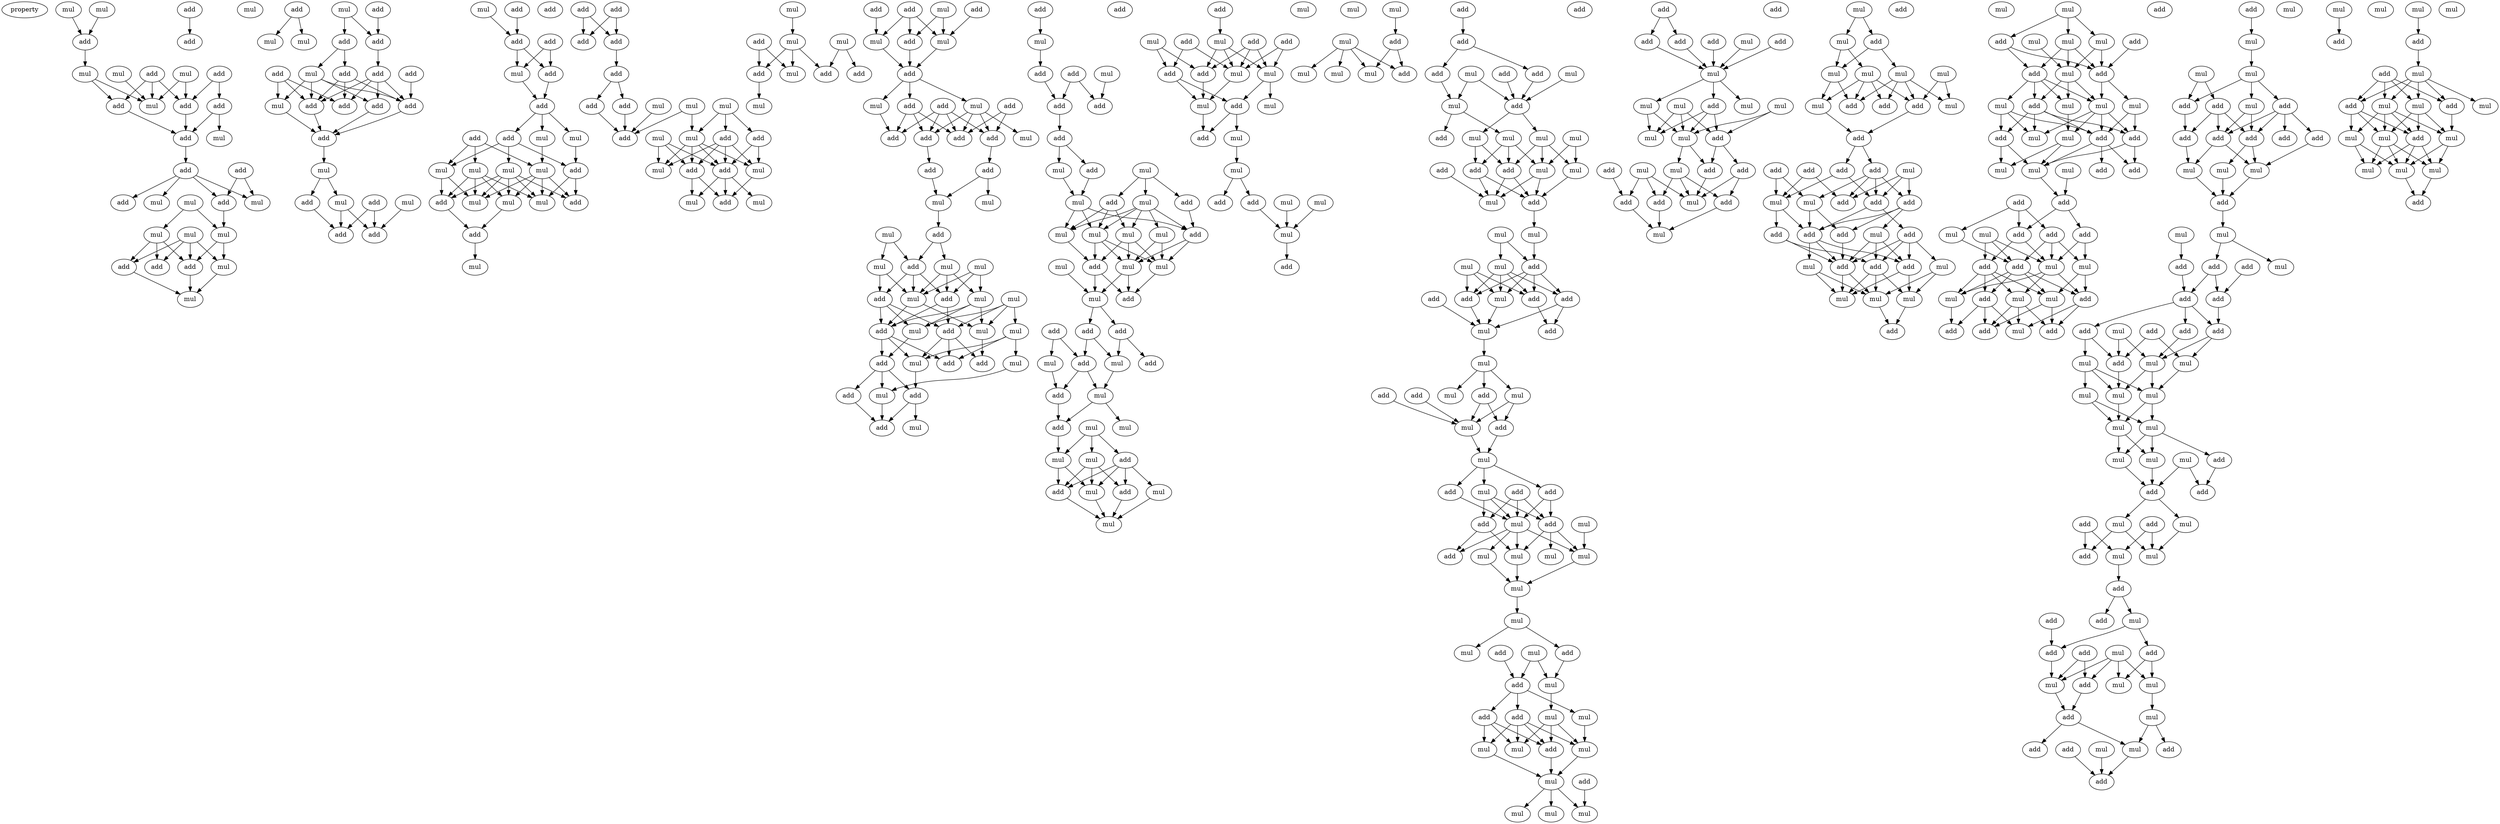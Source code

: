 digraph {
    node [fontcolor=black]
    property [mul=2,lf=1.7]
    0 [ label = mul ];
    1 [ label = mul ];
    2 [ label = add ];
    3 [ label = add ];
    4 [ label = mul ];
    5 [ label = mul ];
    6 [ label = add ];
    7 [ label = mul ];
    8 [ label = add ];
    9 [ label = add ];
    10 [ label = mul ];
    11 [ label = add ];
    12 [ label = add ];
    13 [ label = mul ];
    14 [ label = add ];
    15 [ label = add ];
    16 [ label = mul ];
    17 [ label = mul ];
    18 [ label = add ];
    19 [ label = add ];
    20 [ label = mul ];
    21 [ label = mul ];
    22 [ label = mul ];
    23 [ label = mul ];
    24 [ label = add ];
    25 [ label = add ];
    26 [ label = add ];
    27 [ label = mul ];
    28 [ label = mul ];
    29 [ label = add ];
    30 [ label = mul ];
    31 [ label = add ];
    32 [ label = add ];
    33 [ label = mul ];
    34 [ label = mul ];
    35 [ label = add ];
    36 [ label = mul ];
    37 [ label = add ];
    38 [ label = add ];
    39 [ label = add ];
    40 [ label = add ];
    41 [ label = mul ];
    42 [ label = add ];
    43 [ label = add ];
    44 [ label = mul ];
    45 [ label = add ];
    46 [ label = add ];
    47 [ label = add ];
    48 [ label = add ];
    49 [ label = add ];
    50 [ label = mul ];
    51 [ label = add ];
    52 [ label = mul ];
    53 [ label = add ];
    54 [ label = mul ];
    55 [ label = add ];
    56 [ label = add ];
    57 [ label = mul ];
    58 [ label = add ];
    59 [ label = add ];
    60 [ label = add ];
    61 [ label = add ];
    62 [ label = mul ];
    63 [ label = add ];
    64 [ label = add ];
    65 [ label = mul ];
    66 [ label = add ];
    67 [ label = mul ];
    68 [ label = add ];
    69 [ label = mul ];
    70 [ label = mul ];
    71 [ label = mul ];
    72 [ label = mul ];
    73 [ label = add ];
    74 [ label = add ];
    75 [ label = mul ];
    76 [ label = mul ];
    77 [ label = mul ];
    78 [ label = add ];
    79 [ label = add ];
    80 [ label = add ];
    81 [ label = add ];
    82 [ label = mul ];
    83 [ label = add ];
    84 [ label = add ];
    85 [ label = add ];
    86 [ label = add ];
    87 [ label = mul ];
    88 [ label = add ];
    89 [ label = mul ];
    90 [ label = mul ];
    91 [ label = add ];
    92 [ label = mul ];
    93 [ label = add ];
    94 [ label = add ];
    95 [ label = mul ];
    96 [ label = add ];
    97 [ label = mul ];
    98 [ label = add ];
    99 [ label = mul ];
    100 [ label = mul ];
    101 [ label = add ];
    102 [ label = mul ];
    103 [ label = mul ];
    104 [ label = add ];
    105 [ label = mul ];
    106 [ label = mul ];
    107 [ label = add ];
    108 [ label = add ];
    109 [ label = add ];
    110 [ label = mul ];
    111 [ label = mul ];
    112 [ label = add ];
    113 [ label = add ];
    114 [ label = mul ];
    115 [ label = add ];
    116 [ label = mul ];
    117 [ label = mul ];
    118 [ label = add ];
    119 [ label = add ];
    120 [ label = add ];
    121 [ label = mul ];
    122 [ label = add ];
    123 [ label = add ];
    124 [ label = mul ];
    125 [ label = add ];
    126 [ label = add ];
    127 [ label = add ];
    128 [ label = add ];
    129 [ label = mul ];
    130 [ label = add ];
    131 [ label = add ];
    132 [ label = mul ];
    133 [ label = mul ];
    134 [ label = add ];
    135 [ label = mul ];
    136 [ label = add ];
    137 [ label = mul ];
    138 [ label = mul ];
    139 [ label = mul ];
    140 [ label = mul ];
    141 [ label = add ];
    142 [ label = add ];
    143 [ label = mul ];
    144 [ label = mul ];
    145 [ label = mul ];
    146 [ label = mul ];
    147 [ label = mul ];
    148 [ label = add ];
    149 [ label = add ];
    150 [ label = add ];
    151 [ label = add ];
    152 [ label = add ];
    153 [ label = mul ];
    154 [ label = mul ];
    155 [ label = add ];
    156 [ label = mul ];
    157 [ label = add ];
    158 [ label = mul ];
    159 [ label = add ];
    160 [ label = add ];
    161 [ label = mul ];
    162 [ label = add ];
    163 [ label = mul ];
    164 [ label = add ];
    165 [ label = add ];
    166 [ label = add ];
    167 [ label = add ];
    168 [ label = add ];
    169 [ label = mul ];
    170 [ label = mul ];
    171 [ label = mul ];
    172 [ label = add ];
    173 [ label = mul ];
    174 [ label = add ];
    175 [ label = mul ];
    176 [ label = mul ];
    177 [ label = mul ];
    178 [ label = add ];
    179 [ label = mul ];
    180 [ label = mul ];
    181 [ label = add ];
    182 [ label = mul ];
    183 [ label = mul ];
    184 [ label = mul ];
    185 [ label = add ];
    186 [ label = add ];
    187 [ label = add ];
    188 [ label = add ];
    189 [ label = add ];
    190 [ label = add ];
    191 [ label = mul ];
    192 [ label = add ];
    193 [ label = mul ];
    194 [ label = add ];
    195 [ label = mul ];
    196 [ label = add ];
    197 [ label = mul ];
    198 [ label = mul ];
    199 [ label = add ];
    200 [ label = mul ];
    201 [ label = mul ];
    202 [ label = mul ];
    203 [ label = mul ];
    204 [ label = add ];
    205 [ label = add ];
    206 [ label = mul ];
    207 [ label = add ];
    208 [ label = mul ];
    209 [ label = add ];
    210 [ label = mul ];
    211 [ label = add ];
    212 [ label = add ];
    213 [ label = mul ];
    214 [ label = add ];
    215 [ label = add ];
    216 [ label = mul ];
    217 [ label = mul ];
    218 [ label = mul ];
    219 [ label = add ];
    220 [ label = mul ];
    221 [ label = mul ];
    222 [ label = add ];
    223 [ label = mul ];
    224 [ label = mul ];
    225 [ label = mul ];
    226 [ label = add ];
    227 [ label = mul ];
    228 [ label = add ];
    229 [ label = mul ];
    230 [ label = add ];
    231 [ label = mul ];
    232 [ label = mul ];
    233 [ label = add ];
    234 [ label = mul ];
    235 [ label = add ];
    236 [ label = mul ];
    237 [ label = mul ];
    238 [ label = add ];
    239 [ label = add ];
    240 [ label = add ];
    241 [ label = add ];
    242 [ label = mul ];
    243 [ label = mul ];
    244 [ label = add ];
    245 [ label = mul ];
    246 [ label = add ];
    247 [ label = mul ];
    248 [ label = add ];
    249 [ label = mul ];
    250 [ label = mul ];
    251 [ label = mul ];
    252 [ label = add ];
    253 [ label = add ];
    254 [ label = mul ];
    255 [ label = mul ];
    256 [ label = add ];
    257 [ label = add ];
    258 [ label = mul ];
    259 [ label = mul ];
    260 [ label = mul ];
    261 [ label = mul ];
    262 [ label = mul ];
    263 [ label = add ];
    264 [ label = add ];
    265 [ label = mul ];
    266 [ label = add ];
    267 [ label = add ];
    268 [ label = add ];
    269 [ label = mul ];
    270 [ label = add ];
    271 [ label = mul ];
    272 [ label = mul ];
    273 [ label = mul ];
    274 [ label = add ];
    275 [ label = add ];
    276 [ label = add ];
    277 [ label = mul ];
    278 [ label = add ];
    279 [ label = mul ];
    280 [ label = add ];
    281 [ label = mul ];
    282 [ label = add ];
    283 [ label = add ];
    284 [ label = mul ];
    285 [ label = add ];
    286 [ label = mul ];
    287 [ label = add ];
    288 [ label = add ];
    289 [ label = mul ];
    290 [ label = mul ];
    291 [ label = mul ];
    292 [ label = mul ];
    293 [ label = mul ];
    294 [ label = mul ];
    295 [ label = mul ];
    296 [ label = mul ];
    297 [ label = add ];
    298 [ label = add ];
    299 [ label = mul ];
    300 [ label = add ];
    301 [ label = add ];
    302 [ label = mul ];
    303 [ label = add ];
    304 [ label = mul ];
    305 [ label = mul ];
    306 [ label = mul ];
    307 [ label = mul ];
    308 [ label = add ];
    309 [ label = mul ];
    310 [ label = add ];
    311 [ label = mul ];
    312 [ label = mul ];
    313 [ label = mul ];
    314 [ label = add ];
    315 [ label = add ];
    316 [ label = add ];
    317 [ label = add ];
    318 [ label = add ];
    319 [ label = mul ];
    320 [ label = add ];
    321 [ label = mul ];
    322 [ label = mul ];
    323 [ label = mul ];
    324 [ label = add ];
    325 [ label = mul ];
    326 [ label = mul ];
    327 [ label = add ];
    328 [ label = mul ];
    329 [ label = mul ];
    330 [ label = add ];
    331 [ label = add ];
    332 [ label = add ];
    333 [ label = mul ];
    334 [ label = mul ];
    335 [ label = mul ];
    336 [ label = add ];
    337 [ label = add ];
    338 [ label = add ];
    339 [ label = mul ];
    340 [ label = add ];
    341 [ label = mul ];
    342 [ label = mul ];
    343 [ label = add ];
    344 [ label = mul ];
    345 [ label = mul ];
    346 [ label = mul ];
    347 [ label = mul ];
    348 [ label = mul ];
    349 [ label = add ];
    350 [ label = add ];
    351 [ label = add ];
    352 [ label = mul ];
    353 [ label = add ];
    354 [ label = add ];
    355 [ label = add ];
    356 [ label = add ];
    357 [ label = add ];
    358 [ label = mul ];
    359 [ label = add ];
    360 [ label = add ];
    361 [ label = mul ];
    362 [ label = add ];
    363 [ label = mul ];
    364 [ label = add ];
    365 [ label = add ];
    366 [ label = add ];
    367 [ label = mul ];
    368 [ label = add ];
    369 [ label = add ];
    370 [ label = add ];
    371 [ label = add ];
    372 [ label = mul ];
    373 [ label = mul ];
    374 [ label = mul ];
    375 [ label = mul ];
    376 [ label = mul ];
    377 [ label = add ];
    378 [ label = add ];
    379 [ label = mul ];
    380 [ label = mul ];
    381 [ label = mul ];
    382 [ label = mul ];
    383 [ label = add ];
    384 [ label = mul ];
    385 [ label = add ];
    386 [ label = mul ];
    387 [ label = add ];
    388 [ label = add ];
    389 [ label = mul ];
    390 [ label = mul ];
    391 [ label = mul ];
    392 [ label = mul ];
    393 [ label = add ];
    394 [ label = mul ];
    395 [ label = mul ];
    396 [ label = add ];
    397 [ label = add ];
    398 [ label = add ];
    399 [ label = mul ];
    400 [ label = mul ];
    401 [ label = add ];
    402 [ label = add ];
    403 [ label = mul ];
    404 [ label = add ];
    405 [ label = add ];
    406 [ label = mul ];
    407 [ label = add ];
    408 [ label = add ];
    409 [ label = mul ];
    410 [ label = add ];
    411 [ label = add ];
    412 [ label = mul ];
    413 [ label = mul ];
    414 [ label = add ];
    415 [ label = mul ];
    416 [ label = add ];
    417 [ label = mul ];
    418 [ label = mul ];
    419 [ label = add ];
    420 [ label = mul ];
    421 [ label = add ];
    422 [ label = add ];
    423 [ label = add ];
    424 [ label = add ];
    425 [ label = add ];
    426 [ label = mul ];
    427 [ label = mul ];
    428 [ label = mul ];
    429 [ label = mul ];
    430 [ label = add ];
    431 [ label = add ];
    432 [ label = add ];
    433 [ label = add ];
    434 [ label = add ];
    435 [ label = add ];
    436 [ label = add ];
    437 [ label = add ];
    438 [ label = mul ];
    439 [ label = mul ];
    440 [ label = mul ];
    441 [ label = add ];
    442 [ label = mul ];
    443 [ label = mul ];
    444 [ label = add ];
    445 [ label = add ];
    446 [ label = mul ];
    447 [ label = mul ];
    448 [ label = add ];
    449 [ label = add ];
    450 [ label = add ];
    451 [ label = add ];
    452 [ label = add ];
    453 [ label = add ];
    454 [ label = add ];
    455 [ label = mul ];
    456 [ label = mul ];
    457 [ label = mul ];
    458 [ label = add ];
    459 [ label = mul ];
    460 [ label = mul ];
    461 [ label = mul ];
    462 [ label = mul ];
    463 [ label = mul ];
    464 [ label = mul ];
    465 [ label = mul ];
    466 [ label = add ];
    467 [ label = mul ];
    468 [ label = mul ];
    469 [ label = add ];
    470 [ label = add ];
    471 [ label = mul ];
    472 [ label = add ];
    473 [ label = mul ];
    474 [ label = add ];
    475 [ label = mul ];
    476 [ label = add ];
    477 [ label = mul ];
    478 [ label = add ];
    479 [ label = mul ];
    480 [ label = add ];
    481 [ label = add ];
    482 [ label = add ];
    483 [ label = mul ];
    484 [ label = add ];
    485 [ label = add ];
    486 [ label = mul ];
    487 [ label = mul ];
    488 [ label = mul ];
    489 [ label = add ];
    490 [ label = add ];
    491 [ label = mul ];
    492 [ label = mul ];
    493 [ label = add ];
    494 [ label = add ];
    495 [ label = add ];
    496 [ label = mul ];
    497 [ label = add ];
    498 [ label = mul ];
    499 [ label = mul ];
    500 [ label = mul ];
    501 [ label = add ];
    502 [ label = mul ];
    503 [ label = add ];
    504 [ label = mul ];
    505 [ label = add ];
    506 [ label = mul ];
    507 [ label = mul ];
    508 [ label = add ];
    509 [ label = mul ];
    510 [ label = add ];
    511 [ label = add ];
    512 [ label = mul ];
    513 [ label = mul ];
    514 [ label = mul ];
    515 [ label = mul ];
    516 [ label = mul ];
    517 [ label = mul ];
    518 [ label = add ];
    0 -> 2 [ name = 0 ];
    1 -> 2 [ name = 1 ];
    2 -> 7 [ name = 2 ];
    3 -> 9 [ name = 3 ];
    3 -> 10 [ name = 4 ];
    3 -> 11 [ name = 5 ];
    4 -> 10 [ name = 6 ];
    5 -> 9 [ name = 7 ];
    5 -> 10 [ name = 8 ];
    6 -> 8 [ name = 9 ];
    6 -> 9 [ name = 10 ];
    7 -> 10 [ name = 11 ];
    7 -> 11 [ name = 12 ];
    8 -> 12 [ name = 13 ];
    8 -> 13 [ name = 14 ];
    9 -> 12 [ name = 15 ];
    11 -> 12 [ name = 16 ];
    12 -> 14 [ name = 17 ];
    14 -> 16 [ name = 18 ];
    14 -> 17 [ name = 19 ];
    14 -> 18 [ name = 20 ];
    14 -> 19 [ name = 21 ];
    15 -> 17 [ name = 22 ];
    15 -> 19 [ name = 23 ];
    19 -> 21 [ name = 24 ];
    20 -> 21 [ name = 25 ];
    20 -> 23 [ name = 26 ];
    21 -> 25 [ name = 27 ];
    21 -> 27 [ name = 28 ];
    22 -> 24 [ name = 29 ];
    22 -> 25 [ name = 30 ];
    22 -> 26 [ name = 31 ];
    22 -> 27 [ name = 32 ];
    23 -> 24 [ name = 33 ];
    23 -> 25 [ name = 34 ];
    23 -> 26 [ name = 35 ];
    25 -> 28 [ name = 36 ];
    26 -> 28 [ name = 37 ];
    27 -> 28 [ name = 38 ];
    29 -> 31 [ name = 39 ];
    32 -> 33 [ name = 40 ];
    32 -> 34 [ name = 41 ];
    35 -> 37 [ name = 42 ];
    36 -> 37 [ name = 43 ];
    36 -> 38 [ name = 44 ];
    37 -> 42 [ name = 45 ];
    38 -> 40 [ name = 46 ];
    38 -> 41 [ name = 47 ];
    39 -> 44 [ name = 48 ];
    39 -> 45 [ name = 49 ];
    39 -> 48 [ name = 50 ];
    40 -> 45 [ name = 51 ];
    40 -> 46 [ name = 52 ];
    40 -> 48 [ name = 53 ];
    41 -> 44 [ name = 54 ];
    41 -> 45 [ name = 55 ];
    41 -> 46 [ name = 56 ];
    41 -> 47 [ name = 57 ];
    42 -> 45 [ name = 58 ];
    42 -> 46 [ name = 59 ];
    42 -> 47 [ name = 60 ];
    42 -> 48 [ name = 61 ];
    43 -> 46 [ name = 62 ];
    44 -> 49 [ name = 63 ];
    45 -> 49 [ name = 64 ];
    46 -> 49 [ name = 65 ];
    47 -> 49 [ name = 66 ];
    49 -> 50 [ name = 67 ];
    50 -> 51 [ name = 68 ];
    50 -> 52 [ name = 69 ];
    51 -> 55 [ name = 70 ];
    52 -> 55 [ name = 71 ];
    52 -> 56 [ name = 72 ];
    53 -> 55 [ name = 73 ];
    53 -> 56 [ name = 74 ];
    54 -> 56 [ name = 75 ];
    57 -> 60 [ name = 76 ];
    58 -> 60 [ name = 77 ];
    59 -> 61 [ name = 78 ];
    59 -> 62 [ name = 79 ];
    60 -> 61 [ name = 80 ];
    60 -> 62 [ name = 81 ];
    61 -> 64 [ name = 82 ];
    62 -> 64 [ name = 83 ];
    64 -> 65 [ name = 84 ];
    64 -> 67 [ name = 85 ];
    64 -> 68 [ name = 86 ];
    65 -> 73 [ name = 87 ];
    66 -> 69 [ name = 88 ];
    66 -> 70 [ name = 89 ];
    66 -> 71 [ name = 90 ];
    67 -> 69 [ name = 91 ];
    68 -> 70 [ name = 92 ];
    68 -> 72 [ name = 93 ];
    68 -> 73 [ name = 94 ];
    69 -> 75 [ name = 95 ];
    69 -> 76 [ name = 96 ];
    69 -> 77 [ name = 97 ];
    69 -> 78 [ name = 98 ];
    70 -> 74 [ name = 99 ];
    70 -> 76 [ name = 100 ];
    71 -> 74 [ name = 101 ];
    71 -> 75 [ name = 102 ];
    71 -> 76 [ name = 103 ];
    71 -> 77 [ name = 104 ];
    72 -> 74 [ name = 105 ];
    72 -> 75 [ name = 106 ];
    72 -> 76 [ name = 107 ];
    72 -> 77 [ name = 108 ];
    72 -> 78 [ name = 109 ];
    73 -> 75 [ name = 110 ];
    73 -> 78 [ name = 111 ];
    74 -> 79 [ name = 112 ];
    77 -> 79 [ name = 113 ];
    79 -> 82 [ name = 114 ];
    80 -> 83 [ name = 115 ];
    80 -> 84 [ name = 116 ];
    81 -> 83 [ name = 117 ];
    81 -> 84 [ name = 118 ];
    84 -> 85 [ name = 119 ];
    85 -> 86 [ name = 120 ];
    85 -> 88 [ name = 121 ];
    86 -> 91 [ name = 122 ];
    87 -> 93 [ name = 123 ];
    87 -> 94 [ name = 124 ];
    87 -> 95 [ name = 125 ];
    88 -> 91 [ name = 126 ];
    89 -> 91 [ name = 127 ];
    89 -> 95 [ name = 128 ];
    90 -> 91 [ name = 129 ];
    92 -> 96 [ name = 130 ];
    92 -> 97 [ name = 131 ];
    92 -> 98 [ name = 132 ];
    93 -> 96 [ name = 133 ];
    93 -> 97 [ name = 134 ];
    93 -> 98 [ name = 135 ];
    93 -> 99 [ name = 136 ];
    94 -> 96 [ name = 137 ];
    94 -> 99 [ name = 138 ];
    95 -> 96 [ name = 139 ];
    95 -> 97 [ name = 140 ];
    95 -> 98 [ name = 141 ];
    95 -> 99 [ name = 142 ];
    96 -> 100 [ name = 143 ];
    96 -> 101 [ name = 144 ];
    96 -> 102 [ name = 145 ];
    98 -> 101 [ name = 146 ];
    98 -> 102 [ name = 147 ];
    99 -> 101 [ name = 148 ];
    103 -> 105 [ name = 149 ];
    104 -> 107 [ name = 150 ];
    104 -> 110 [ name = 151 ];
    105 -> 107 [ name = 152 ];
    105 -> 109 [ name = 153 ];
    105 -> 110 [ name = 154 ];
    106 -> 108 [ name = 155 ];
    106 -> 109 [ name = 156 ];
    107 -> 111 [ name = 157 ];
    112 -> 116 [ name = 158 ];
    112 -> 117 [ name = 159 ];
    112 -> 118 [ name = 160 ];
    113 -> 116 [ name = 161 ];
    114 -> 117 [ name = 162 ];
    114 -> 118 [ name = 163 ];
    115 -> 117 [ name = 164 ];
    116 -> 119 [ name = 165 ];
    117 -> 119 [ name = 166 ];
    118 -> 119 [ name = 167 ];
    119 -> 121 [ name = 168 ];
    119 -> 123 [ name = 169 ];
    119 -> 124 [ name = 170 ];
    120 -> 125 [ name = 171 ];
    120 -> 128 [ name = 172 ];
    121 -> 126 [ name = 173 ];
    122 -> 125 [ name = 174 ];
    122 -> 126 [ name = 175 ];
    122 -> 127 [ name = 176 ];
    122 -> 128 [ name = 177 ];
    123 -> 125 [ name = 178 ];
    123 -> 126 [ name = 179 ];
    123 -> 127 [ name = 180 ];
    124 -> 125 [ name = 181 ];
    124 -> 127 [ name = 182 ];
    124 -> 128 [ name = 183 ];
    124 -> 129 [ name = 184 ];
    127 -> 130 [ name = 185 ];
    128 -> 131 [ name = 186 ];
    130 -> 133 [ name = 187 ];
    131 -> 132 [ name = 188 ];
    131 -> 133 [ name = 189 ];
    133 -> 134 [ name = 190 ];
    134 -> 136 [ name = 191 ];
    134 -> 138 [ name = 192 ];
    135 -> 136 [ name = 193 ];
    135 -> 139 [ name = 194 ];
    136 -> 141 [ name = 195 ];
    136 -> 142 [ name = 196 ];
    136 -> 144 [ name = 197 ];
    137 -> 140 [ name = 198 ];
    137 -> 141 [ name = 199 ];
    137 -> 144 [ name = 200 ];
    138 -> 140 [ name = 201 ];
    138 -> 141 [ name = 202 ];
    138 -> 144 [ name = 203 ];
    139 -> 142 [ name = 204 ];
    139 -> 144 [ name = 205 ];
    140 -> 145 [ name = 206 ];
    140 -> 147 [ name = 207 ];
    140 -> 149 [ name = 208 ];
    141 -> 148 [ name = 209 ];
    141 -> 149 [ name = 210 ];
    142 -> 145 [ name = 211 ];
    142 -> 148 [ name = 212 ];
    142 -> 149 [ name = 213 ];
    143 -> 145 [ name = 214 ];
    143 -> 146 [ name = 215 ];
    143 -> 147 [ name = 216 ];
    143 -> 148 [ name = 217 ];
    144 -> 147 [ name = 218 ];
    144 -> 149 [ name = 219 ];
    145 -> 150 [ name = 220 ];
    146 -> 151 [ name = 221 ];
    146 -> 153 [ name = 222 ];
    146 -> 154 [ name = 223 ];
    147 -> 152 [ name = 224 ];
    148 -> 151 [ name = 225 ];
    148 -> 152 [ name = 226 ];
    148 -> 154 [ name = 227 ];
    149 -> 150 [ name = 228 ];
    149 -> 151 [ name = 229 ];
    149 -> 154 [ name = 230 ];
    150 -> 155 [ name = 231 ];
    150 -> 156 [ name = 232 ];
    150 -> 157 [ name = 233 ];
    153 -> 156 [ name = 234 ];
    154 -> 155 [ name = 235 ];
    155 -> 158 [ name = 236 ];
    155 -> 159 [ name = 237 ];
    156 -> 159 [ name = 238 ];
    157 -> 159 [ name = 239 ];
    160 -> 161 [ name = 240 ];
    161 -> 164 [ name = 241 ];
    162 -> 165 [ name = 242 ];
    162 -> 166 [ name = 243 ];
    163 -> 165 [ name = 244 ];
    164 -> 166 [ name = 245 ];
    166 -> 167 [ name = 246 ];
    167 -> 168 [ name = 247 ];
    167 -> 169 [ name = 248 ];
    168 -> 173 [ name = 249 ];
    169 -> 173 [ name = 250 ];
    170 -> 171 [ name = 251 ];
    170 -> 172 [ name = 252 ];
    170 -> 174 [ name = 253 ];
    171 -> 175 [ name = 254 ];
    171 -> 176 [ name = 255 ];
    171 -> 177 [ name = 256 ];
    171 -> 178 [ name = 257 ];
    171 -> 179 [ name = 258 ];
    172 -> 178 [ name = 259 ];
    173 -> 177 [ name = 260 ];
    173 -> 178 [ name = 261 ];
    173 -> 179 [ name = 262 ];
    174 -> 176 [ name = 263 ];
    174 -> 177 [ name = 264 ];
    174 -> 179 [ name = 265 ];
    175 -> 182 [ name = 266 ];
    175 -> 183 [ name = 267 ];
    176 -> 181 [ name = 268 ];
    176 -> 182 [ name = 269 ];
    176 -> 183 [ name = 270 ];
    177 -> 181 [ name = 271 ];
    177 -> 182 [ name = 272 ];
    177 -> 183 [ name = 273 ];
    178 -> 182 [ name = 274 ];
    178 -> 183 [ name = 275 ];
    179 -> 181 [ name = 276 ];
    180 -> 184 [ name = 277 ];
    181 -> 184 [ name = 278 ];
    181 -> 185 [ name = 279 ];
    182 -> 184 [ name = 280 ];
    182 -> 185 [ name = 281 ];
    183 -> 185 [ name = 282 ];
    184 -> 187 [ name = 283 ];
    184 -> 188 [ name = 284 ];
    186 -> 190 [ name = 285 ];
    186 -> 191 [ name = 286 ];
    187 -> 190 [ name = 287 ];
    187 -> 193 [ name = 288 ];
    188 -> 192 [ name = 289 ];
    188 -> 193 [ name = 290 ];
    190 -> 194 [ name = 291 ];
    190 -> 195 [ name = 292 ];
    191 -> 194 [ name = 293 ];
    193 -> 195 [ name = 294 ];
    194 -> 196 [ name = 295 ];
    195 -> 196 [ name = 296 ];
    195 -> 197 [ name = 297 ];
    196 -> 201 [ name = 298 ];
    198 -> 199 [ name = 299 ];
    198 -> 200 [ name = 300 ];
    198 -> 201 [ name = 301 ];
    199 -> 202 [ name = 302 ];
    199 -> 203 [ name = 303 ];
    199 -> 204 [ name = 304 ];
    199 -> 205 [ name = 305 ];
    200 -> 203 [ name = 306 ];
    200 -> 204 [ name = 307 ];
    200 -> 205 [ name = 308 ];
    201 -> 203 [ name = 309 ];
    201 -> 205 [ name = 310 ];
    202 -> 206 [ name = 311 ];
    203 -> 206 [ name = 312 ];
    204 -> 206 [ name = 313 ];
    205 -> 206 [ name = 314 ];
    207 -> 210 [ name = 315 ];
    208 -> 214 [ name = 316 ];
    208 -> 215 [ name = 317 ];
    209 -> 215 [ name = 318 ];
    209 -> 216 [ name = 319 ];
    210 -> 214 [ name = 320 ];
    210 -> 216 [ name = 321 ];
    210 -> 217 [ name = 322 ];
    211 -> 216 [ name = 323 ];
    211 -> 217 [ name = 324 ];
    212 -> 214 [ name = 325 ];
    212 -> 216 [ name = 326 ];
    212 -> 217 [ name = 327 ];
    214 -> 220 [ name = 328 ];
    215 -> 219 [ name = 329 ];
    215 -> 220 [ name = 330 ];
    216 -> 220 [ name = 331 ];
    217 -> 218 [ name = 332 ];
    217 -> 219 [ name = 333 ];
    219 -> 221 [ name = 334 ];
    219 -> 222 [ name = 335 ];
    220 -> 222 [ name = 336 ];
    221 -> 223 [ name = 337 ];
    223 -> 226 [ name = 338 ];
    223 -> 228 [ name = 339 ];
    224 -> 229 [ name = 340 ];
    225 -> 229 [ name = 341 ];
    228 -> 229 [ name = 342 ];
    229 -> 230 [ name = 343 ];
    231 -> 233 [ name = 344 ];
    232 -> 234 [ name = 345 ];
    232 -> 236 [ name = 346 ];
    232 -> 237 [ name = 347 ];
    232 -> 238 [ name = 348 ];
    233 -> 234 [ name = 349 ];
    233 -> 238 [ name = 350 ];
    235 -> 239 [ name = 351 ];
    239 -> 240 [ name = 352 ];
    239 -> 241 [ name = 353 ];
    240 -> 245 [ name = 354 ];
    241 -> 246 [ name = 355 ];
    242 -> 246 [ name = 356 ];
    243 -> 245 [ name = 357 ];
    243 -> 246 [ name = 358 ];
    244 -> 246 [ name = 359 ];
    245 -> 248 [ name = 360 ];
    245 -> 249 [ name = 361 ];
    246 -> 247 [ name = 362 ];
    246 -> 250 [ name = 363 ];
    247 -> 254 [ name = 364 ];
    247 -> 255 [ name = 365 ];
    247 -> 256 [ name = 366 ];
    249 -> 252 [ name = 367 ];
    249 -> 255 [ name = 368 ];
    249 -> 256 [ name = 369 ];
    250 -> 252 [ name = 370 ];
    250 -> 256 [ name = 371 ];
    251 -> 254 [ name = 372 ];
    251 -> 255 [ name = 373 ];
    252 -> 257 [ name = 374 ];
    252 -> 258 [ name = 375 ];
    253 -> 258 [ name = 376 ];
    254 -> 257 [ name = 377 ];
    255 -> 257 [ name = 378 ];
    255 -> 258 [ name = 379 ];
    256 -> 257 [ name = 380 ];
    256 -> 258 [ name = 381 ];
    257 -> 260 [ name = 382 ];
    259 -> 262 [ name = 383 ];
    259 -> 263 [ name = 384 ];
    260 -> 263 [ name = 385 ];
    261 -> 264 [ name = 386 ];
    261 -> 265 [ name = 387 ];
    261 -> 267 [ name = 388 ];
    262 -> 264 [ name = 389 ];
    262 -> 265 [ name = 390 ];
    262 -> 266 [ name = 391 ];
    262 -> 267 [ name = 392 ];
    263 -> 264 [ name = 393 ];
    263 -> 265 [ name = 394 ];
    263 -> 266 [ name = 395 ];
    263 -> 267 [ name = 396 ];
    264 -> 269 [ name = 397 ];
    265 -> 269 [ name = 398 ];
    266 -> 269 [ name = 399 ];
    266 -> 270 [ name = 400 ];
    267 -> 270 [ name = 401 ];
    268 -> 269 [ name = 402 ];
    269 -> 271 [ name = 403 ];
    271 -> 272 [ name = 404 ];
    271 -> 273 [ name = 405 ];
    271 -> 275 [ name = 406 ];
    273 -> 277 [ name = 407 ];
    273 -> 278 [ name = 408 ];
    274 -> 277 [ name = 409 ];
    275 -> 277 [ name = 410 ];
    275 -> 278 [ name = 411 ];
    276 -> 277 [ name = 412 ];
    277 -> 279 [ name = 413 ];
    278 -> 279 [ name = 414 ];
    279 -> 280 [ name = 415 ];
    279 -> 281 [ name = 416 ];
    279 -> 283 [ name = 417 ];
    280 -> 284 [ name = 418 ];
    281 -> 284 [ name = 419 ];
    281 -> 285 [ name = 420 ];
    281 -> 287 [ name = 421 ];
    282 -> 284 [ name = 422 ];
    282 -> 285 [ name = 423 ];
    282 -> 287 [ name = 424 ];
    283 -> 284 [ name = 425 ];
    283 -> 287 [ name = 426 ];
    284 -> 288 [ name = 427 ];
    284 -> 290 [ name = 428 ];
    284 -> 291 [ name = 429 ];
    284 -> 292 [ name = 430 ];
    285 -> 288 [ name = 431 ];
    285 -> 291 [ name = 432 ];
    286 -> 290 [ name = 433 ];
    287 -> 289 [ name = 434 ];
    287 -> 290 [ name = 435 ];
    287 -> 291 [ name = 436 ];
    290 -> 293 [ name = 437 ];
    291 -> 293 [ name = 438 ];
    292 -> 293 [ name = 439 ];
    293 -> 294 [ name = 440 ];
    294 -> 296 [ name = 441 ];
    294 -> 298 [ name = 442 ];
    295 -> 299 [ name = 443 ];
    295 -> 300 [ name = 444 ];
    297 -> 300 [ name = 445 ];
    298 -> 299 [ name = 446 ];
    299 -> 304 [ name = 447 ];
    300 -> 301 [ name = 448 ];
    300 -> 302 [ name = 449 ];
    300 -> 303 [ name = 450 ];
    301 -> 305 [ name = 451 ];
    301 -> 306 [ name = 452 ];
    301 -> 307 [ name = 453 ];
    301 -> 308 [ name = 454 ];
    302 -> 307 [ name = 455 ];
    303 -> 305 [ name = 456 ];
    303 -> 306 [ name = 457 ];
    303 -> 308 [ name = 458 ];
    304 -> 305 [ name = 459 ];
    304 -> 307 [ name = 460 ];
    304 -> 308 [ name = 461 ];
    306 -> 309 [ name = 462 ];
    307 -> 309 [ name = 463 ];
    308 -> 309 [ name = 464 ];
    309 -> 311 [ name = 465 ];
    309 -> 312 [ name = 466 ];
    309 -> 313 [ name = 467 ];
    310 -> 313 [ name = 468 ];
    315 -> 316 [ name = 469 ];
    315 -> 317 [ name = 470 ];
    316 -> 321 [ name = 471 ];
    317 -> 321 [ name = 472 ];
    318 -> 321 [ name = 473 ];
    319 -> 321 [ name = 474 ];
    320 -> 321 [ name = 475 ];
    321 -> 323 [ name = 476 ];
    321 -> 324 [ name = 477 ];
    321 -> 325 [ name = 478 ];
    322 -> 327 [ name = 479 ];
    322 -> 328 [ name = 480 ];
    322 -> 329 [ name = 481 ];
    323 -> 328 [ name = 482 ];
    323 -> 329 [ name = 483 ];
    324 -> 327 [ name = 484 ];
    324 -> 328 [ name = 485 ];
    324 -> 329 [ name = 486 ];
    326 -> 327 [ name = 487 ];
    326 -> 329 [ name = 488 ];
    327 -> 331 [ name = 489 ];
    327 -> 332 [ name = 490 ];
    329 -> 331 [ name = 491 ];
    329 -> 333 [ name = 492 ];
    330 -> 338 [ name = 493 ];
    331 -> 335 [ name = 494 ];
    332 -> 335 [ name = 495 ];
    332 -> 336 [ name = 496 ];
    333 -> 335 [ name = 497 ];
    333 -> 336 [ name = 498 ];
    333 -> 337 [ name = 499 ];
    334 -> 335 [ name = 500 ];
    334 -> 337 [ name = 501 ];
    334 -> 338 [ name = 502 ];
    336 -> 339 [ name = 503 ];
    337 -> 339 [ name = 504 ];
    338 -> 339 [ name = 505 ];
    341 -> 342 [ name = 506 ];
    341 -> 343 [ name = 507 ];
    342 -> 344 [ name = 508 ];
    342 -> 345 [ name = 509 ];
    343 -> 345 [ name = 510 ];
    343 -> 346 [ name = 511 ];
    344 -> 348 [ name = 512 ];
    344 -> 349 [ name = 513 ];
    344 -> 350 [ name = 514 ];
    344 -> 351 [ name = 515 ];
    345 -> 348 [ name = 516 ];
    345 -> 349 [ name = 517 ];
    346 -> 349 [ name = 518 ];
    346 -> 350 [ name = 519 ];
    346 -> 351 [ name = 520 ];
    346 -> 352 [ name = 521 ];
    347 -> 351 [ name = 522 ];
    347 -> 352 [ name = 523 ];
    348 -> 353 [ name = 524 ];
    351 -> 353 [ name = 525 ];
    353 -> 355 [ name = 526 ];
    353 -> 357 [ name = 527 ];
    354 -> 361 [ name = 528 ];
    354 -> 363 [ name = 529 ];
    355 -> 360 [ name = 530 ];
    355 -> 363 [ name = 531 ];
    356 -> 359 [ name = 532 ];
    356 -> 363 [ name = 533 ];
    357 -> 359 [ name = 534 ];
    357 -> 360 [ name = 535 ];
    357 -> 361 [ name = 536 ];
    357 -> 362 [ name = 537 ];
    358 -> 359 [ name = 538 ];
    358 -> 360 [ name = 539 ];
    358 -> 362 [ name = 540 ];
    360 -> 365 [ name = 541 ];
    360 -> 368 [ name = 542 ];
    361 -> 366 [ name = 543 ];
    361 -> 368 [ name = 544 ];
    362 -> 366 [ name = 545 ];
    362 -> 367 [ name = 546 ];
    362 -> 368 [ name = 547 ];
    363 -> 364 [ name = 548 ];
    363 -> 368 [ name = 549 ];
    364 -> 369 [ name = 550 ];
    364 -> 371 [ name = 551 ];
    365 -> 369 [ name = 552 ];
    365 -> 370 [ name = 553 ];
    365 -> 371 [ name = 554 ];
    365 -> 373 [ name = 555 ];
    366 -> 369 [ name = 556 ];
    367 -> 369 [ name = 557 ];
    367 -> 370 [ name = 558 ];
    367 -> 371 [ name = 559 ];
    368 -> 369 [ name = 560 ];
    368 -> 370 [ name = 561 ];
    368 -> 372 [ name = 562 ];
    369 -> 374 [ name = 563 ];
    369 -> 376 [ name = 564 ];
    370 -> 375 [ name = 565 ];
    370 -> 376 [ name = 566 ];
    371 -> 374 [ name = 567 ];
    371 -> 375 [ name = 568 ];
    371 -> 376 [ name = 569 ];
    372 -> 374 [ name = 570 ];
    372 -> 376 [ name = 571 ];
    373 -> 374 [ name = 572 ];
    373 -> 375 [ name = 573 ];
    374 -> 377 [ name = 574 ];
    375 -> 377 [ name = 575 ];
    380 -> 381 [ name = 576 ];
    380 -> 382 [ name = 577 ];
    380 -> 383 [ name = 578 ];
    381 -> 386 [ name = 579 ];
    381 -> 388 [ name = 580 ];
    382 -> 386 [ name = 581 ];
    382 -> 387 [ name = 582 ];
    382 -> 388 [ name = 583 ];
    383 -> 387 [ name = 584 ];
    383 -> 388 [ name = 585 ];
    384 -> 386 [ name = 586 ];
    385 -> 388 [ name = 587 ];
    386 -> 390 [ name = 588 ];
    386 -> 391 [ name = 589 ];
    386 -> 393 [ name = 590 ];
    387 -> 390 [ name = 591 ];
    387 -> 391 [ name = 592 ];
    387 -> 392 [ name = 593 ];
    387 -> 393 [ name = 594 ];
    388 -> 389 [ name = 595 ];
    388 -> 390 [ name = 596 ];
    389 -> 396 [ name = 597 ];
    389 -> 397 [ name = 598 ];
    390 -> 394 [ name = 599 ];
    390 -> 395 [ name = 600 ];
    390 -> 396 [ name = 601 ];
    390 -> 397 [ name = 602 ];
    391 -> 394 [ name = 603 ];
    392 -> 395 [ name = 604 ];
    392 -> 397 [ name = 605 ];
    392 -> 398 [ name = 606 ];
    393 -> 395 [ name = 607 ];
    393 -> 396 [ name = 608 ];
    393 -> 397 [ name = 609 ];
    393 -> 398 [ name = 610 ];
    394 -> 400 [ name = 611 ];
    394 -> 403 [ name = 612 ];
    396 -> 401 [ name = 613 ];
    396 -> 403 [ name = 614 ];
    397 -> 401 [ name = 615 ];
    397 -> 402 [ name = 616 ];
    397 -> 403 [ name = 617 ];
    398 -> 400 [ name = 618 ];
    398 -> 403 [ name = 619 ];
    399 -> 404 [ name = 620 ];
    403 -> 404 [ name = 621 ];
    404 -> 407 [ name = 622 ];
    404 -> 410 [ name = 623 ];
    405 -> 407 [ name = 624 ];
    405 -> 408 [ name = 625 ];
    405 -> 409 [ name = 626 ];
    406 -> 411 [ name = 627 ];
    406 -> 412 [ name = 628 ];
    406 -> 414 [ name = 629 ];
    407 -> 412 [ name = 630 ];
    407 -> 414 [ name = 631 ];
    408 -> 411 [ name = 632 ];
    408 -> 412 [ name = 633 ];
    408 -> 413 [ name = 634 ];
    409 -> 411 [ name = 635 ];
    410 -> 412 [ name = 636 ];
    410 -> 413 [ name = 637 ];
    411 -> 415 [ name = 638 ];
    411 -> 416 [ name = 639 ];
    411 -> 417 [ name = 640 ];
    411 -> 419 [ name = 641 ];
    412 -> 415 [ name = 642 ];
    412 -> 418 [ name = 643 ];
    412 -> 419 [ name = 644 ];
    413 -> 417 [ name = 645 ];
    413 -> 419 [ name = 646 ];
    414 -> 415 [ name = 647 ];
    414 -> 416 [ name = 648 ];
    414 -> 417 [ name = 649 ];
    414 -> 418 [ name = 650 ];
    415 -> 422 [ name = 651 ];
    416 -> 420 [ name = 652 ];
    416 -> 421 [ name = 653 ];
    416 -> 422 [ name = 654 ];
    417 -> 421 [ name = 655 ];
    417 -> 424 [ name = 656 ];
    418 -> 420 [ name = 657 ];
    418 -> 421 [ name = 658 ];
    418 -> 424 [ name = 659 ];
    419 -> 420 [ name = 660 ];
    419 -> 424 [ name = 661 ];
    425 -> 426 [ name = 662 ];
    426 -> 427 [ name = 663 ];
    427 -> 429 [ name = 664 ];
    427 -> 430 [ name = 665 ];
    427 -> 431 [ name = 666 ];
    428 -> 430 [ name = 667 ];
    428 -> 432 [ name = 668 ];
    429 -> 433 [ name = 669 ];
    429 -> 434 [ name = 670 ];
    430 -> 436 [ name = 671 ];
    431 -> 433 [ name = 672 ];
    431 -> 434 [ name = 673 ];
    431 -> 435 [ name = 674 ];
    431 -> 437 [ name = 675 ];
    432 -> 433 [ name = 676 ];
    432 -> 434 [ name = 677 ];
    432 -> 436 [ name = 678 ];
    433 -> 438 [ name = 679 ];
    433 -> 440 [ name = 680 ];
    434 -> 439 [ name = 681 ];
    434 -> 440 [ name = 682 ];
    436 -> 438 [ name = 683 ];
    437 -> 440 [ name = 684 ];
    438 -> 441 [ name = 685 ];
    439 -> 441 [ name = 686 ];
    440 -> 441 [ name = 687 ];
    441 -> 442 [ name = 688 ];
    442 -> 445 [ name = 689 ];
    442 -> 446 [ name = 690 ];
    443 -> 444 [ name = 691 ];
    444 -> 450 [ name = 692 ];
    445 -> 449 [ name = 693 ];
    445 -> 450 [ name = 694 ];
    448 -> 449 [ name = 695 ];
    449 -> 454 [ name = 696 ];
    450 -> 452 [ name = 697 ];
    450 -> 453 [ name = 698 ];
    450 -> 454 [ name = 699 ];
    451 -> 458 [ name = 700 ];
    451 -> 459 [ name = 701 ];
    452 -> 456 [ name = 702 ];
    453 -> 457 [ name = 703 ];
    453 -> 458 [ name = 704 ];
    454 -> 456 [ name = 705 ];
    454 -> 459 [ name = 706 ];
    455 -> 456 [ name = 707 ];
    455 -> 458 [ name = 708 ];
    456 -> 460 [ name = 709 ];
    456 -> 462 [ name = 710 ];
    457 -> 460 [ name = 711 ];
    457 -> 461 [ name = 712 ];
    457 -> 462 [ name = 713 ];
    458 -> 460 [ name = 714 ];
    459 -> 462 [ name = 715 ];
    460 -> 463 [ name = 716 ];
    461 -> 463 [ name = 717 ];
    461 -> 464 [ name = 718 ];
    462 -> 463 [ name = 719 ];
    462 -> 464 [ name = 720 ];
    463 -> 465 [ name = 721 ];
    463 -> 468 [ name = 722 ];
    464 -> 465 [ name = 723 ];
    464 -> 466 [ name = 724 ];
    464 -> 468 [ name = 725 ];
    465 -> 469 [ name = 726 ];
    466 -> 470 [ name = 727 ];
    467 -> 469 [ name = 728 ];
    467 -> 470 [ name = 729 ];
    468 -> 469 [ name = 730 ];
    469 -> 471 [ name = 731 ];
    469 -> 473 [ name = 732 ];
    471 -> 476 [ name = 733 ];
    471 -> 477 [ name = 734 ];
    472 -> 475 [ name = 735 ];
    472 -> 476 [ name = 736 ];
    473 -> 477 [ name = 737 ];
    474 -> 475 [ name = 738 ];
    474 -> 477 [ name = 739 ];
    475 -> 478 [ name = 740 ];
    478 -> 479 [ name = 741 ];
    478 -> 480 [ name = 742 ];
    479 -> 482 [ name = 743 ];
    479 -> 484 [ name = 744 ];
    481 -> 484 [ name = 745 ];
    482 -> 487 [ name = 746 ];
    482 -> 488 [ name = 747 ];
    483 -> 486 [ name = 748 ];
    483 -> 487 [ name = 749 ];
    483 -> 488 [ name = 750 ];
    483 -> 489 [ name = 751 ];
    484 -> 486 [ name = 752 ];
    485 -> 486 [ name = 753 ];
    485 -> 489 [ name = 754 ];
    486 -> 490 [ name = 755 ];
    487 -> 491 [ name = 756 ];
    489 -> 490 [ name = 757 ];
    490 -> 492 [ name = 758 ];
    490 -> 493 [ name = 759 ];
    491 -> 492 [ name = 760 ];
    491 -> 495 [ name = 761 ];
    492 -> 497 [ name = 762 ];
    494 -> 497 [ name = 763 ];
    496 -> 497 [ name = 764 ];
    498 -> 501 [ name = 765 ];
    500 -> 503 [ name = 766 ];
    503 -> 504 [ name = 767 ];
    504 -> 506 [ name = 768 ];
    504 -> 507 [ name = 769 ];
    504 -> 508 [ name = 770 ];
    504 -> 509 [ name = 771 ];
    504 -> 510 [ name = 772 ];
    505 -> 506 [ name = 773 ];
    505 -> 507 [ name = 774 ];
    505 -> 508 [ name = 775 ];
    505 -> 510 [ name = 776 ];
    506 -> 511 [ name = 777 ];
    506 -> 513 [ name = 778 ];
    506 -> 514 [ name = 779 ];
    507 -> 511 [ name = 780 ];
    507 -> 512 [ name = 781 ];
    507 -> 513 [ name = 782 ];
    507 -> 514 [ name = 783 ];
    508 -> 511 [ name = 784 ];
    508 -> 512 [ name = 785 ];
    508 -> 513 [ name = 786 ];
    510 -> 514 [ name = 787 ];
    511 -> 515 [ name = 788 ];
    511 -> 516 [ name = 789 ];
    511 -> 517 [ name = 790 ];
    512 -> 515 [ name = 791 ];
    512 -> 517 [ name = 792 ];
    513 -> 515 [ name = 793 ];
    513 -> 516 [ name = 794 ];
    513 -> 517 [ name = 795 ];
    514 -> 516 [ name = 796 ];
    514 -> 517 [ name = 797 ];
    516 -> 518 [ name = 798 ];
    517 -> 518 [ name = 799 ];
}
